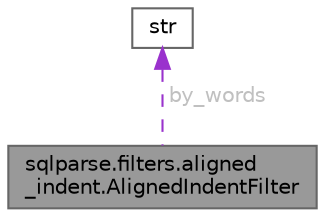 digraph "sqlparse.filters.aligned_indent.AlignedIndentFilter"
{
 // LATEX_PDF_SIZE
  bgcolor="transparent";
  edge [fontname=Helvetica,fontsize=10,labelfontname=Helvetica,labelfontsize=10];
  node [fontname=Helvetica,fontsize=10,shape=box,height=0.2,width=0.4];
  Node1 [id="Node000001",label="sqlparse.filters.aligned\l_indent.AlignedIndentFilter",height=0.2,width=0.4,color="gray40", fillcolor="grey60", style="filled", fontcolor="black",tooltip=" "];
  Node2 -> Node1 [id="edge1_Node000001_Node000002",dir="back",color="darkorchid3",style="dashed",tooltip=" ",label=" by_words",fontcolor="grey" ];
  Node2 [id="Node000002",label="str",height=0.2,width=0.4,color="gray40", fillcolor="white", style="filled",tooltip=" "];
}
